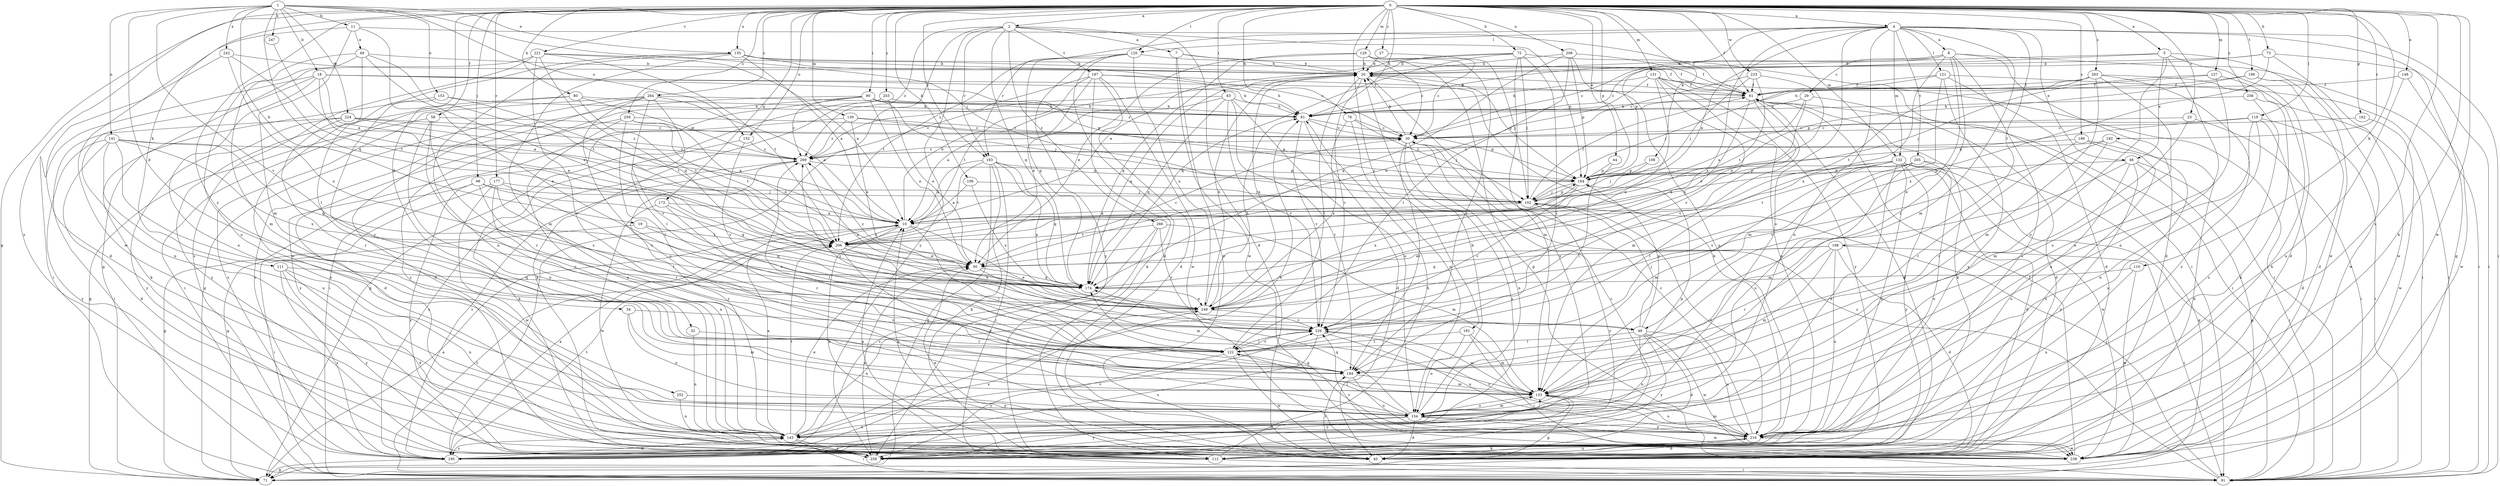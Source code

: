 strict digraph  {
0;
1;
2;
4;
5;
7;
8;
10;
11;
18;
19;
20;
23;
27;
29;
30;
32;
34;
40;
44;
46;
48;
49;
50;
58;
61;
71;
72;
73;
76;
80;
81;
83;
90;
91;
98;
102;
106;
108;
110;
111;
112;
119;
120;
121;
122;
127;
129;
130;
131;
132;
133;
135;
141;
143;
148;
152;
153;
154;
162;
164;
172;
174;
177;
181;
182;
183;
184;
186;
195;
196;
197;
198;
205;
206;
208;
216;
221;
224;
226;
233;
238;
242;
247;
248;
252;
253;
256;
258;
259;
263;
264;
266;
269;
0 -> 2  [label=a];
0 -> 4  [label=a];
0 -> 5  [label=a];
0 -> 23  [label=c];
0 -> 27  [label=c];
0 -> 32  [label=d];
0 -> 44  [label=e];
0 -> 58  [label=f];
0 -> 61  [label=f];
0 -> 71  [label=g];
0 -> 72  [label=h];
0 -> 73  [label=h];
0 -> 76  [label=h];
0 -> 80  [label=h];
0 -> 81  [label=h];
0 -> 83  [label=i];
0 -> 90  [label=i];
0 -> 98  [label=j];
0 -> 106  [label=k];
0 -> 108  [label=k];
0 -> 110  [label=k];
0 -> 111  [label=k];
0 -> 112  [label=k];
0 -> 119  [label=l];
0 -> 120  [label=l];
0 -> 127  [label=m];
0 -> 129  [label=m];
0 -> 130  [label=m];
0 -> 131  [label=m];
0 -> 132  [label=m];
0 -> 135  [label=n];
0 -> 148  [label=o];
0 -> 152  [label=o];
0 -> 162  [label=p];
0 -> 164  [label=p];
0 -> 172  [label=q];
0 -> 177  [label=r];
0 -> 181  [label=r];
0 -> 182  [label=r];
0 -> 183  [label=r];
0 -> 186  [label=s];
0 -> 195  [label=s];
0 -> 196  [label=t];
0 -> 208  [label=u];
0 -> 216  [label=u];
0 -> 221  [label=v];
0 -> 233  [label=w];
0 -> 238  [label=w];
0 -> 252  [label=y];
0 -> 253  [label=y];
0 -> 256  [label=y];
0 -> 259  [label=z];
0 -> 263  [label=z];
0 -> 264  [label=z];
1 -> 11  [label=b];
1 -> 18  [label=b];
1 -> 19  [label=b];
1 -> 34  [label=d];
1 -> 102  [label=j];
1 -> 135  [label=n];
1 -> 141  [label=n];
1 -> 152  [label=o];
1 -> 153  [label=o];
1 -> 174  [label=q];
1 -> 224  [label=v];
1 -> 226  [label=v];
1 -> 242  [label=x];
1 -> 247  [label=x];
2 -> 7  [label=a];
2 -> 40  [label=d];
2 -> 164  [label=p];
2 -> 174  [label=q];
2 -> 183  [label=r];
2 -> 195  [label=s];
2 -> 197  [label=t];
2 -> 258  [label=y];
2 -> 266  [label=z];
2 -> 269  [label=z];
4 -> 8  [label=a];
4 -> 10  [label=a];
4 -> 46  [label=e];
4 -> 71  [label=g];
4 -> 91  [label=i];
4 -> 120  [label=l];
4 -> 121  [label=l];
4 -> 132  [label=m];
4 -> 133  [label=m];
4 -> 143  [label=n];
4 -> 154  [label=o];
4 -> 164  [label=p];
4 -> 183  [label=r];
4 -> 198  [label=t];
4 -> 205  [label=t];
4 -> 248  [label=x];
5 -> 20  [label=b];
5 -> 40  [label=d];
5 -> 46  [label=e];
5 -> 81  [label=h];
5 -> 143  [label=n];
5 -> 154  [label=o];
5 -> 238  [label=w];
7 -> 20  [label=b];
7 -> 40  [label=d];
7 -> 61  [label=f];
7 -> 238  [label=w];
8 -> 20  [label=b];
8 -> 29  [label=c];
8 -> 30  [label=c];
8 -> 40  [label=d];
8 -> 48  [label=e];
8 -> 91  [label=i];
8 -> 184  [label=r];
8 -> 195  [label=s];
8 -> 248  [label=x];
10 -> 20  [label=b];
10 -> 48  [label=e];
10 -> 112  [label=k];
10 -> 122  [label=l];
10 -> 206  [label=t];
11 -> 48  [label=e];
11 -> 49  [label=e];
11 -> 61  [label=f];
11 -> 133  [label=m];
11 -> 238  [label=w];
18 -> 10  [label=a];
18 -> 50  [label=e];
18 -> 61  [label=f];
18 -> 81  [label=h];
18 -> 91  [label=i];
18 -> 143  [label=n];
18 -> 154  [label=o];
18 -> 164  [label=p];
19 -> 91  [label=i];
19 -> 174  [label=q];
19 -> 206  [label=t];
20 -> 61  [label=f];
20 -> 122  [label=l];
20 -> 133  [label=m];
20 -> 164  [label=p];
20 -> 174  [label=q];
20 -> 226  [label=v];
20 -> 248  [label=x];
23 -> 30  [label=c];
23 -> 91  [label=i];
23 -> 133  [label=m];
27 -> 20  [label=b];
27 -> 30  [label=c];
29 -> 10  [label=a];
29 -> 40  [label=d];
29 -> 50  [label=e];
29 -> 81  [label=h];
30 -> 20  [label=b];
30 -> 143  [label=n];
30 -> 184  [label=r];
30 -> 195  [label=s];
30 -> 269  [label=z];
32 -> 122  [label=l];
32 -> 143  [label=n];
34 -> 133  [label=m];
34 -> 154  [label=o];
34 -> 226  [label=v];
40 -> 10  [label=a];
40 -> 50  [label=e];
40 -> 61  [label=f];
40 -> 184  [label=r];
44 -> 122  [label=l];
44 -> 164  [label=p];
46 -> 71  [label=g];
46 -> 91  [label=i];
46 -> 133  [label=m];
46 -> 164  [label=p];
46 -> 216  [label=u];
46 -> 258  [label=y];
48 -> 40  [label=d];
48 -> 102  [label=j];
48 -> 122  [label=l];
48 -> 143  [label=n];
48 -> 164  [label=p];
48 -> 216  [label=u];
48 -> 238  [label=w];
48 -> 258  [label=y];
49 -> 20  [label=b];
49 -> 50  [label=e];
49 -> 122  [label=l];
49 -> 133  [label=m];
49 -> 154  [label=o];
49 -> 206  [label=t];
50 -> 30  [label=c];
50 -> 133  [label=m];
50 -> 174  [label=q];
58 -> 30  [label=c];
58 -> 71  [label=g];
58 -> 143  [label=n];
58 -> 154  [label=o];
58 -> 184  [label=r];
61 -> 81  [label=h];
61 -> 91  [label=i];
61 -> 112  [label=k];
61 -> 133  [label=m];
61 -> 174  [label=q];
61 -> 226  [label=v];
71 -> 10  [label=a];
72 -> 10  [label=a];
72 -> 20  [label=b];
72 -> 91  [label=i];
72 -> 102  [label=j];
72 -> 174  [label=q];
72 -> 184  [label=r];
72 -> 195  [label=s];
73 -> 20  [label=b];
73 -> 30  [label=c];
73 -> 91  [label=i];
73 -> 238  [label=w];
73 -> 248  [label=x];
76 -> 30  [label=c];
76 -> 102  [label=j];
76 -> 154  [label=o];
76 -> 248  [label=x];
80 -> 81  [label=h];
80 -> 91  [label=i];
80 -> 206  [label=t];
80 -> 258  [label=y];
80 -> 269  [label=z];
81 -> 30  [label=c];
81 -> 40  [label=d];
81 -> 164  [label=p];
81 -> 226  [label=v];
83 -> 10  [label=a];
83 -> 81  [label=h];
83 -> 154  [label=o];
83 -> 174  [label=q];
83 -> 184  [label=r];
83 -> 226  [label=v];
83 -> 269  [label=z];
90 -> 30  [label=c];
90 -> 50  [label=e];
90 -> 81  [label=h];
90 -> 91  [label=i];
90 -> 102  [label=j];
90 -> 195  [label=s];
90 -> 258  [label=y];
90 -> 269  [label=z];
91 -> 30  [label=c];
91 -> 102  [label=j];
91 -> 206  [label=t];
98 -> 71  [label=g];
98 -> 102  [label=j];
98 -> 122  [label=l];
98 -> 174  [label=q];
98 -> 258  [label=y];
102 -> 10  [label=a];
102 -> 61  [label=f];
102 -> 164  [label=p];
102 -> 216  [label=u];
102 -> 258  [label=y];
106 -> 10  [label=a];
106 -> 102  [label=j];
106 -> 248  [label=x];
108 -> 102  [label=j];
108 -> 164  [label=p];
110 -> 174  [label=q];
110 -> 216  [label=u];
110 -> 238  [label=w];
111 -> 40  [label=d];
111 -> 143  [label=n];
111 -> 174  [label=q];
111 -> 195  [label=s];
111 -> 258  [label=y];
112 -> 10  [label=a];
112 -> 30  [label=c];
112 -> 81  [label=h];
112 -> 91  [label=i];
112 -> 216  [label=u];
119 -> 30  [label=c];
119 -> 40  [label=d];
119 -> 91  [label=i];
119 -> 143  [label=n];
119 -> 154  [label=o];
119 -> 164  [label=p];
120 -> 20  [label=b];
120 -> 40  [label=d];
120 -> 174  [label=q];
120 -> 206  [label=t];
120 -> 248  [label=x];
120 -> 258  [label=y];
121 -> 40  [label=d];
121 -> 61  [label=f];
121 -> 91  [label=i];
121 -> 102  [label=j];
121 -> 133  [label=m];
121 -> 195  [label=s];
122 -> 184  [label=r];
122 -> 226  [label=v];
122 -> 238  [label=w];
122 -> 258  [label=y];
122 -> 269  [label=z];
127 -> 61  [label=f];
127 -> 102  [label=j];
127 -> 112  [label=k];
127 -> 154  [label=o];
129 -> 20  [label=b];
129 -> 30  [label=c];
129 -> 50  [label=e];
129 -> 71  [label=g];
129 -> 102  [label=j];
129 -> 174  [label=q];
129 -> 184  [label=r];
130 -> 30  [label=c];
130 -> 50  [label=e];
130 -> 164  [label=p];
130 -> 258  [label=y];
130 -> 269  [label=z];
131 -> 50  [label=e];
131 -> 61  [label=f];
131 -> 81  [label=h];
131 -> 91  [label=i];
131 -> 216  [label=u];
131 -> 226  [label=v];
131 -> 248  [label=x];
131 -> 258  [label=y];
132 -> 10  [label=a];
132 -> 40  [label=d];
132 -> 91  [label=i];
132 -> 122  [label=l];
132 -> 133  [label=m];
132 -> 143  [label=n];
132 -> 164  [label=p];
132 -> 216  [label=u];
132 -> 238  [label=w];
132 -> 258  [label=y];
133 -> 71  [label=g];
133 -> 154  [label=o];
133 -> 216  [label=u];
133 -> 258  [label=y];
135 -> 10  [label=a];
135 -> 20  [label=b];
135 -> 30  [label=c];
135 -> 61  [label=f];
135 -> 133  [label=m];
135 -> 143  [label=n];
135 -> 238  [label=w];
141 -> 40  [label=d];
141 -> 154  [label=o];
141 -> 174  [label=q];
141 -> 216  [label=u];
141 -> 248  [label=x];
141 -> 258  [label=y];
141 -> 269  [label=z];
143 -> 10  [label=a];
143 -> 50  [label=e];
143 -> 81  [label=h];
143 -> 91  [label=i];
143 -> 195  [label=s];
143 -> 206  [label=t];
143 -> 226  [label=v];
143 -> 258  [label=y];
143 -> 269  [label=z];
148 -> 61  [label=f];
148 -> 216  [label=u];
148 -> 238  [label=w];
152 -> 112  [label=k];
152 -> 226  [label=v];
152 -> 269  [label=z];
153 -> 81  [label=h];
153 -> 112  [label=k];
153 -> 184  [label=r];
153 -> 206  [label=t];
154 -> 20  [label=b];
154 -> 40  [label=d];
154 -> 122  [label=l];
154 -> 133  [label=m];
154 -> 143  [label=n];
154 -> 164  [label=p];
154 -> 174  [label=q];
154 -> 216  [label=u];
154 -> 238  [label=w];
154 -> 258  [label=y];
162 -> 30  [label=c];
162 -> 238  [label=w];
164 -> 102  [label=j];
164 -> 226  [label=v];
164 -> 248  [label=x];
172 -> 10  [label=a];
172 -> 122  [label=l];
172 -> 184  [label=r];
172 -> 238  [label=w];
174 -> 248  [label=x];
174 -> 269  [label=z];
177 -> 71  [label=g];
177 -> 102  [label=j];
177 -> 143  [label=n];
177 -> 184  [label=r];
177 -> 238  [label=w];
177 -> 248  [label=x];
181 -> 91  [label=i];
181 -> 122  [label=l];
181 -> 133  [label=m];
181 -> 154  [label=o];
182 -> 184  [label=r];
182 -> 216  [label=u];
182 -> 226  [label=v];
182 -> 269  [label=z];
183 -> 10  [label=a];
183 -> 71  [label=g];
183 -> 91  [label=i];
183 -> 112  [label=k];
183 -> 164  [label=p];
183 -> 174  [label=q];
183 -> 206  [label=t];
183 -> 248  [label=x];
184 -> 133  [label=m];
184 -> 216  [label=u];
184 -> 269  [label=z];
186 -> 40  [label=d];
186 -> 184  [label=r];
186 -> 195  [label=s];
186 -> 269  [label=z];
195 -> 10  [label=a];
195 -> 71  [label=g];
195 -> 133  [label=m];
195 -> 143  [label=n];
195 -> 206  [label=t];
195 -> 248  [label=x];
195 -> 269  [label=z];
196 -> 40  [label=d];
196 -> 61  [label=f];
196 -> 164  [label=p];
196 -> 238  [label=w];
197 -> 40  [label=d];
197 -> 50  [label=e];
197 -> 61  [label=f];
197 -> 81  [label=h];
197 -> 112  [label=k];
197 -> 206  [label=t];
197 -> 238  [label=w];
197 -> 269  [label=z];
198 -> 40  [label=d];
198 -> 50  [label=e];
198 -> 91  [label=i];
198 -> 133  [label=m];
198 -> 174  [label=q];
198 -> 184  [label=r];
198 -> 216  [label=u];
205 -> 71  [label=g];
205 -> 154  [label=o];
205 -> 164  [label=p];
205 -> 206  [label=t];
205 -> 216  [label=u];
205 -> 226  [label=v];
206 -> 50  [label=e];
206 -> 122  [label=l];
206 -> 154  [label=o];
206 -> 248  [label=x];
208 -> 20  [label=b];
208 -> 61  [label=f];
208 -> 122  [label=l];
208 -> 164  [label=p];
208 -> 174  [label=q];
208 -> 216  [label=u];
216 -> 20  [label=b];
216 -> 30  [label=c];
216 -> 40  [label=d];
216 -> 112  [label=k];
216 -> 133  [label=m];
216 -> 174  [label=q];
216 -> 226  [label=v];
216 -> 238  [label=w];
221 -> 10  [label=a];
221 -> 20  [label=b];
221 -> 71  [label=g];
221 -> 174  [label=q];
221 -> 184  [label=r];
221 -> 195  [label=s];
221 -> 206  [label=t];
224 -> 10  [label=a];
224 -> 30  [label=c];
224 -> 91  [label=i];
224 -> 184  [label=r];
224 -> 258  [label=y];
224 -> 269  [label=z];
226 -> 122  [label=l];
226 -> 133  [label=m];
226 -> 195  [label=s];
226 -> 216  [label=u];
233 -> 30  [label=c];
233 -> 50  [label=e];
233 -> 61  [label=f];
233 -> 102  [label=j];
233 -> 206  [label=t];
238 -> 61  [label=f];
238 -> 226  [label=v];
242 -> 20  [label=b];
242 -> 40  [label=d];
242 -> 206  [label=t];
242 -> 248  [label=x];
247 -> 10  [label=a];
248 -> 20  [label=b];
248 -> 81  [label=h];
248 -> 143  [label=n];
248 -> 226  [label=v];
252 -> 143  [label=n];
252 -> 154  [label=o];
253 -> 50  [label=e];
253 -> 71  [label=g];
253 -> 81  [label=h];
253 -> 112  [label=k];
256 -> 81  [label=h];
256 -> 112  [label=k];
256 -> 195  [label=s];
258 -> 50  [label=e];
259 -> 30  [label=c];
259 -> 40  [label=d];
259 -> 50  [label=e];
259 -> 122  [label=l];
259 -> 143  [label=n];
259 -> 206  [label=t];
263 -> 61  [label=f];
263 -> 81  [label=h];
263 -> 91  [label=i];
263 -> 133  [label=m];
263 -> 154  [label=o];
263 -> 206  [label=t];
263 -> 258  [label=y];
264 -> 10  [label=a];
264 -> 40  [label=d];
264 -> 71  [label=g];
264 -> 81  [label=h];
264 -> 122  [label=l];
264 -> 154  [label=o];
264 -> 195  [label=s];
264 -> 226  [label=v];
266 -> 112  [label=k];
266 -> 133  [label=m];
266 -> 195  [label=s];
266 -> 206  [label=t];
266 -> 226  [label=v];
269 -> 164  [label=p];
269 -> 195  [label=s];
269 -> 248  [label=x];
}
